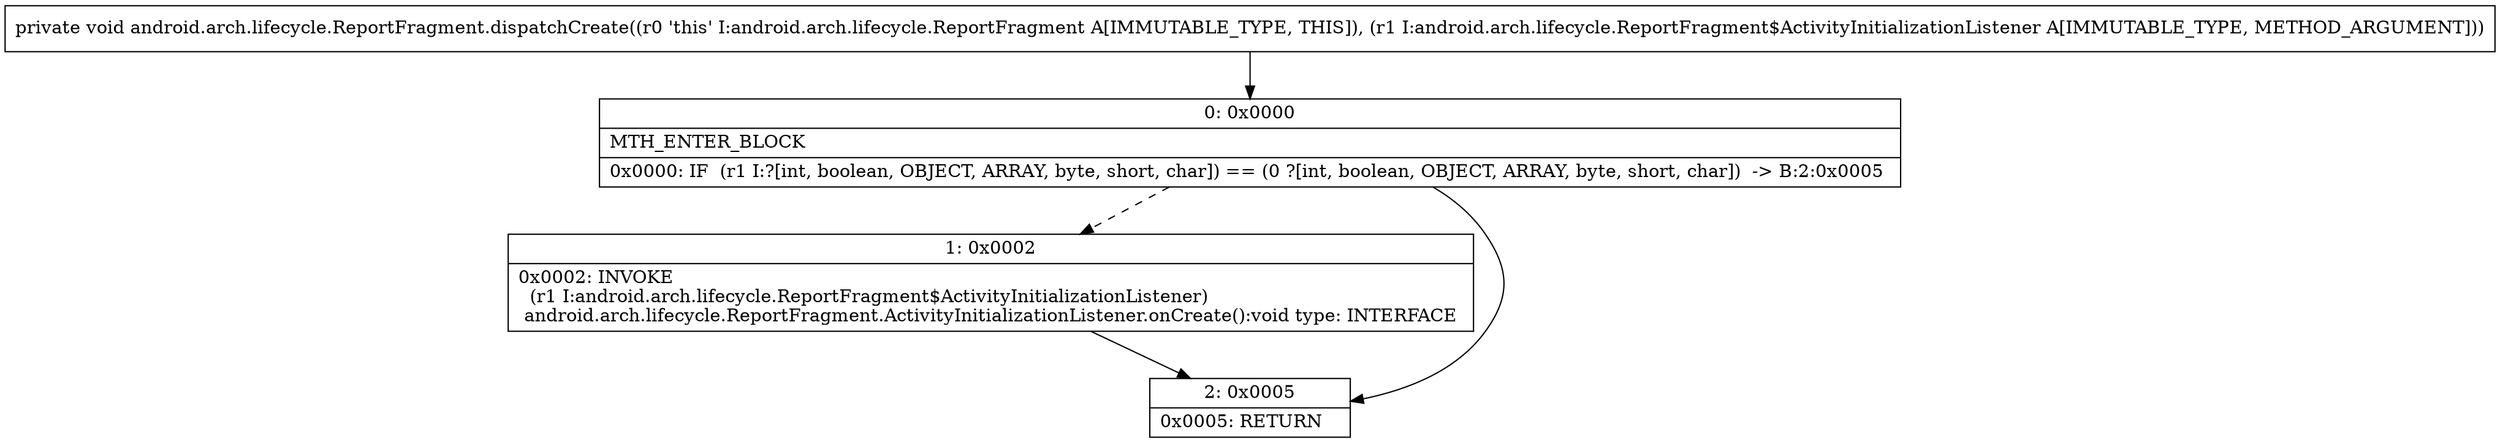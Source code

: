 digraph "CFG forandroid.arch.lifecycle.ReportFragment.dispatchCreate(Landroid\/arch\/lifecycle\/ReportFragment$ActivityInitializationListener;)V" {
Node_0 [shape=record,label="{0\:\ 0x0000|MTH_ENTER_BLOCK\l|0x0000: IF  (r1 I:?[int, boolean, OBJECT, ARRAY, byte, short, char]) == (0 ?[int, boolean, OBJECT, ARRAY, byte, short, char])  \-\> B:2:0x0005 \l}"];
Node_1 [shape=record,label="{1\:\ 0x0002|0x0002: INVOKE  \l  (r1 I:android.arch.lifecycle.ReportFragment$ActivityInitializationListener)\l android.arch.lifecycle.ReportFragment.ActivityInitializationListener.onCreate():void type: INTERFACE \l}"];
Node_2 [shape=record,label="{2\:\ 0x0005|0x0005: RETURN   \l}"];
MethodNode[shape=record,label="{private void android.arch.lifecycle.ReportFragment.dispatchCreate((r0 'this' I:android.arch.lifecycle.ReportFragment A[IMMUTABLE_TYPE, THIS]), (r1 I:android.arch.lifecycle.ReportFragment$ActivityInitializationListener A[IMMUTABLE_TYPE, METHOD_ARGUMENT])) }"];
MethodNode -> Node_0;
Node_0 -> Node_1[style=dashed];
Node_0 -> Node_2;
Node_1 -> Node_2;
}

